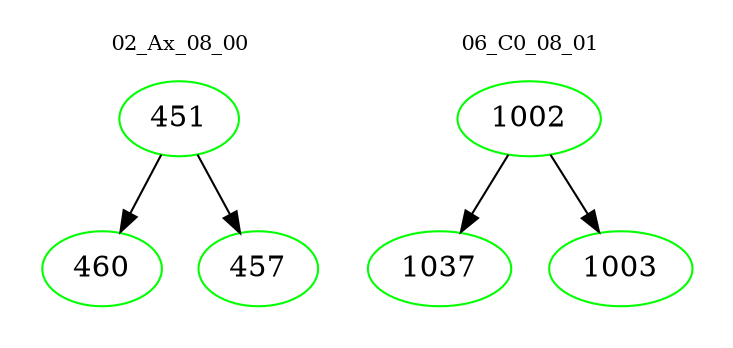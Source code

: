 digraph{
subgraph cluster_0 {
color = white
label = "02_Ax_08_00";
fontsize=10;
T0_451 [label="451", color="green"]
T0_451 -> T0_460 [color="black"]
T0_460 [label="460", color="green"]
T0_451 -> T0_457 [color="black"]
T0_457 [label="457", color="green"]
}
subgraph cluster_1 {
color = white
label = "06_C0_08_01";
fontsize=10;
T1_1002 [label="1002", color="green"]
T1_1002 -> T1_1037 [color="black"]
T1_1037 [label="1037", color="green"]
T1_1002 -> T1_1003 [color="black"]
T1_1003 [label="1003", color="green"]
}
}
